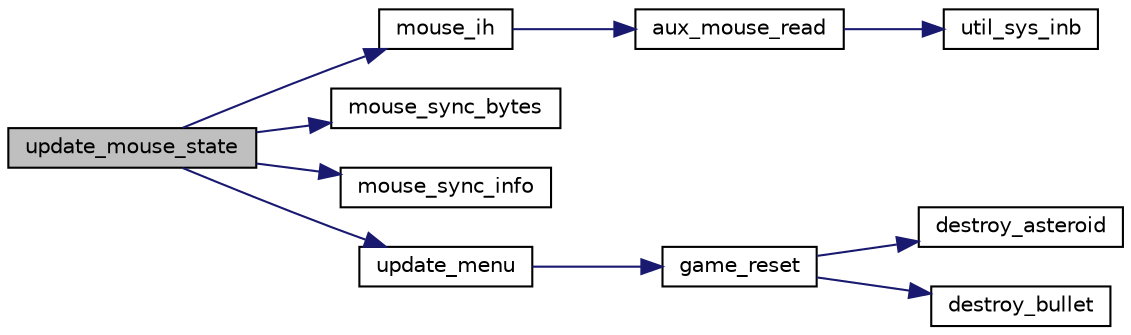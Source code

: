 digraph "update_mouse_state"
{
 // LATEX_PDF_SIZE
  edge [fontname="Helvetica",fontsize="10",labelfontname="Helvetica",labelfontsize="10"];
  node [fontname="Helvetica",fontsize="10",shape=record];
  rankdir="LR";
  Node1 [label="update_mouse_state",height=0.2,width=0.4,color="black", fillcolor="grey75", style="filled", fontcolor="black",tooltip="Actions to perform whenever a mouse interrupt occurs."];
  Node1 -> Node2 [color="midnightblue",fontsize="10",style="solid",fontname="Helvetica"];
  Node2 [label="mouse_ih",height=0.2,width=0.4,color="black", fillcolor="white", style="filled",URL="$mouse_8c.html#a210374b50462acdedab00df64d5cea3c",tooltip="Mouse interrupt handler."];
  Node2 -> Node3 [color="midnightblue",fontsize="10",style="solid",fontname="Helvetica"];
  Node3 [label="aux_mouse_read",height=0.2,width=0.4,color="black", fillcolor="white", style="filled",URL="$mouse_8c.html#ab0e507f0d249dfe170378cb97c7f003c",tooltip="Reads a byte from a specified port related to mouse input."];
  Node3 -> Node4 [color="midnightblue",fontsize="10",style="solid",fontname="Helvetica"];
  Node4 [label="util_sys_inb",height=0.2,width=0.4,color="black", fillcolor="white", style="filled",URL="$utils_8c.html#a79a031a8611f5b2d6afa4158e92b0fb4",tooltip=" "];
  Node1 -> Node5 [color="midnightblue",fontsize="10",style="solid",fontname="Helvetica"];
  Node5 [label="mouse_sync_bytes",height=0.2,width=0.4,color="black", fillcolor="white", style="filled",URL="$mouse_8c.html#a8d6ee7592c47e8f3830a140c1c36587d",tooltip="Sync bytes related to the mouse."];
  Node1 -> Node6 [color="midnightblue",fontsize="10",style="solid",fontname="Helvetica"];
  Node6 [label="mouse_sync_info",height=0.2,width=0.4,color="black", fillcolor="white", style="filled",URL="$mouse_8c.html#aa832040dd305ba3a8401cc3a4e6a4cc4",tooltip="Sync mouse-related information."];
  Node1 -> Node7 [color="midnightblue",fontsize="10",style="solid",fontname="Helvetica"];
  Node7 [label="update_menu",height=0.2,width=0.4,color="black", fillcolor="white", style="filled",URL="$game_8c.html#a04a6d2a31e79c09343524b363d57fe7a",tooltip="Updates the state of the menu."];
  Node7 -> Node8 [color="midnightblue",fontsize="10",style="solid",fontname="Helvetica"];
  Node8 [label="game_reset",height=0.2,width=0.4,color="black", fillcolor="white", style="filled",URL="$game_8c.html#a1a5640b92afc268e7635f2b57ad1172a",tooltip="Resets the game attributes, like the score, the spaceship position, etc."];
  Node8 -> Node9 [color="midnightblue",fontsize="10",style="solid",fontname="Helvetica"];
  Node9 [label="destroy_asteroid",height=0.2,width=0.4,color="black", fillcolor="white", style="filled",URL="$asteroid_8c.html#a6be86d5630fa1cf9a2a682a5e351a5b2",tooltip="Destroys the asteroid."];
  Node8 -> Node10 [color="midnightblue",fontsize="10",style="solid",fontname="Helvetica"];
  Node10 [label="destroy_bullet",height=0.2,width=0.4,color="black", fillcolor="white", style="filled",URL="$group__bullet.html#ga45449723feed27f8b5f902bcba3b6465",tooltip="Destroys the bullet."];
}
